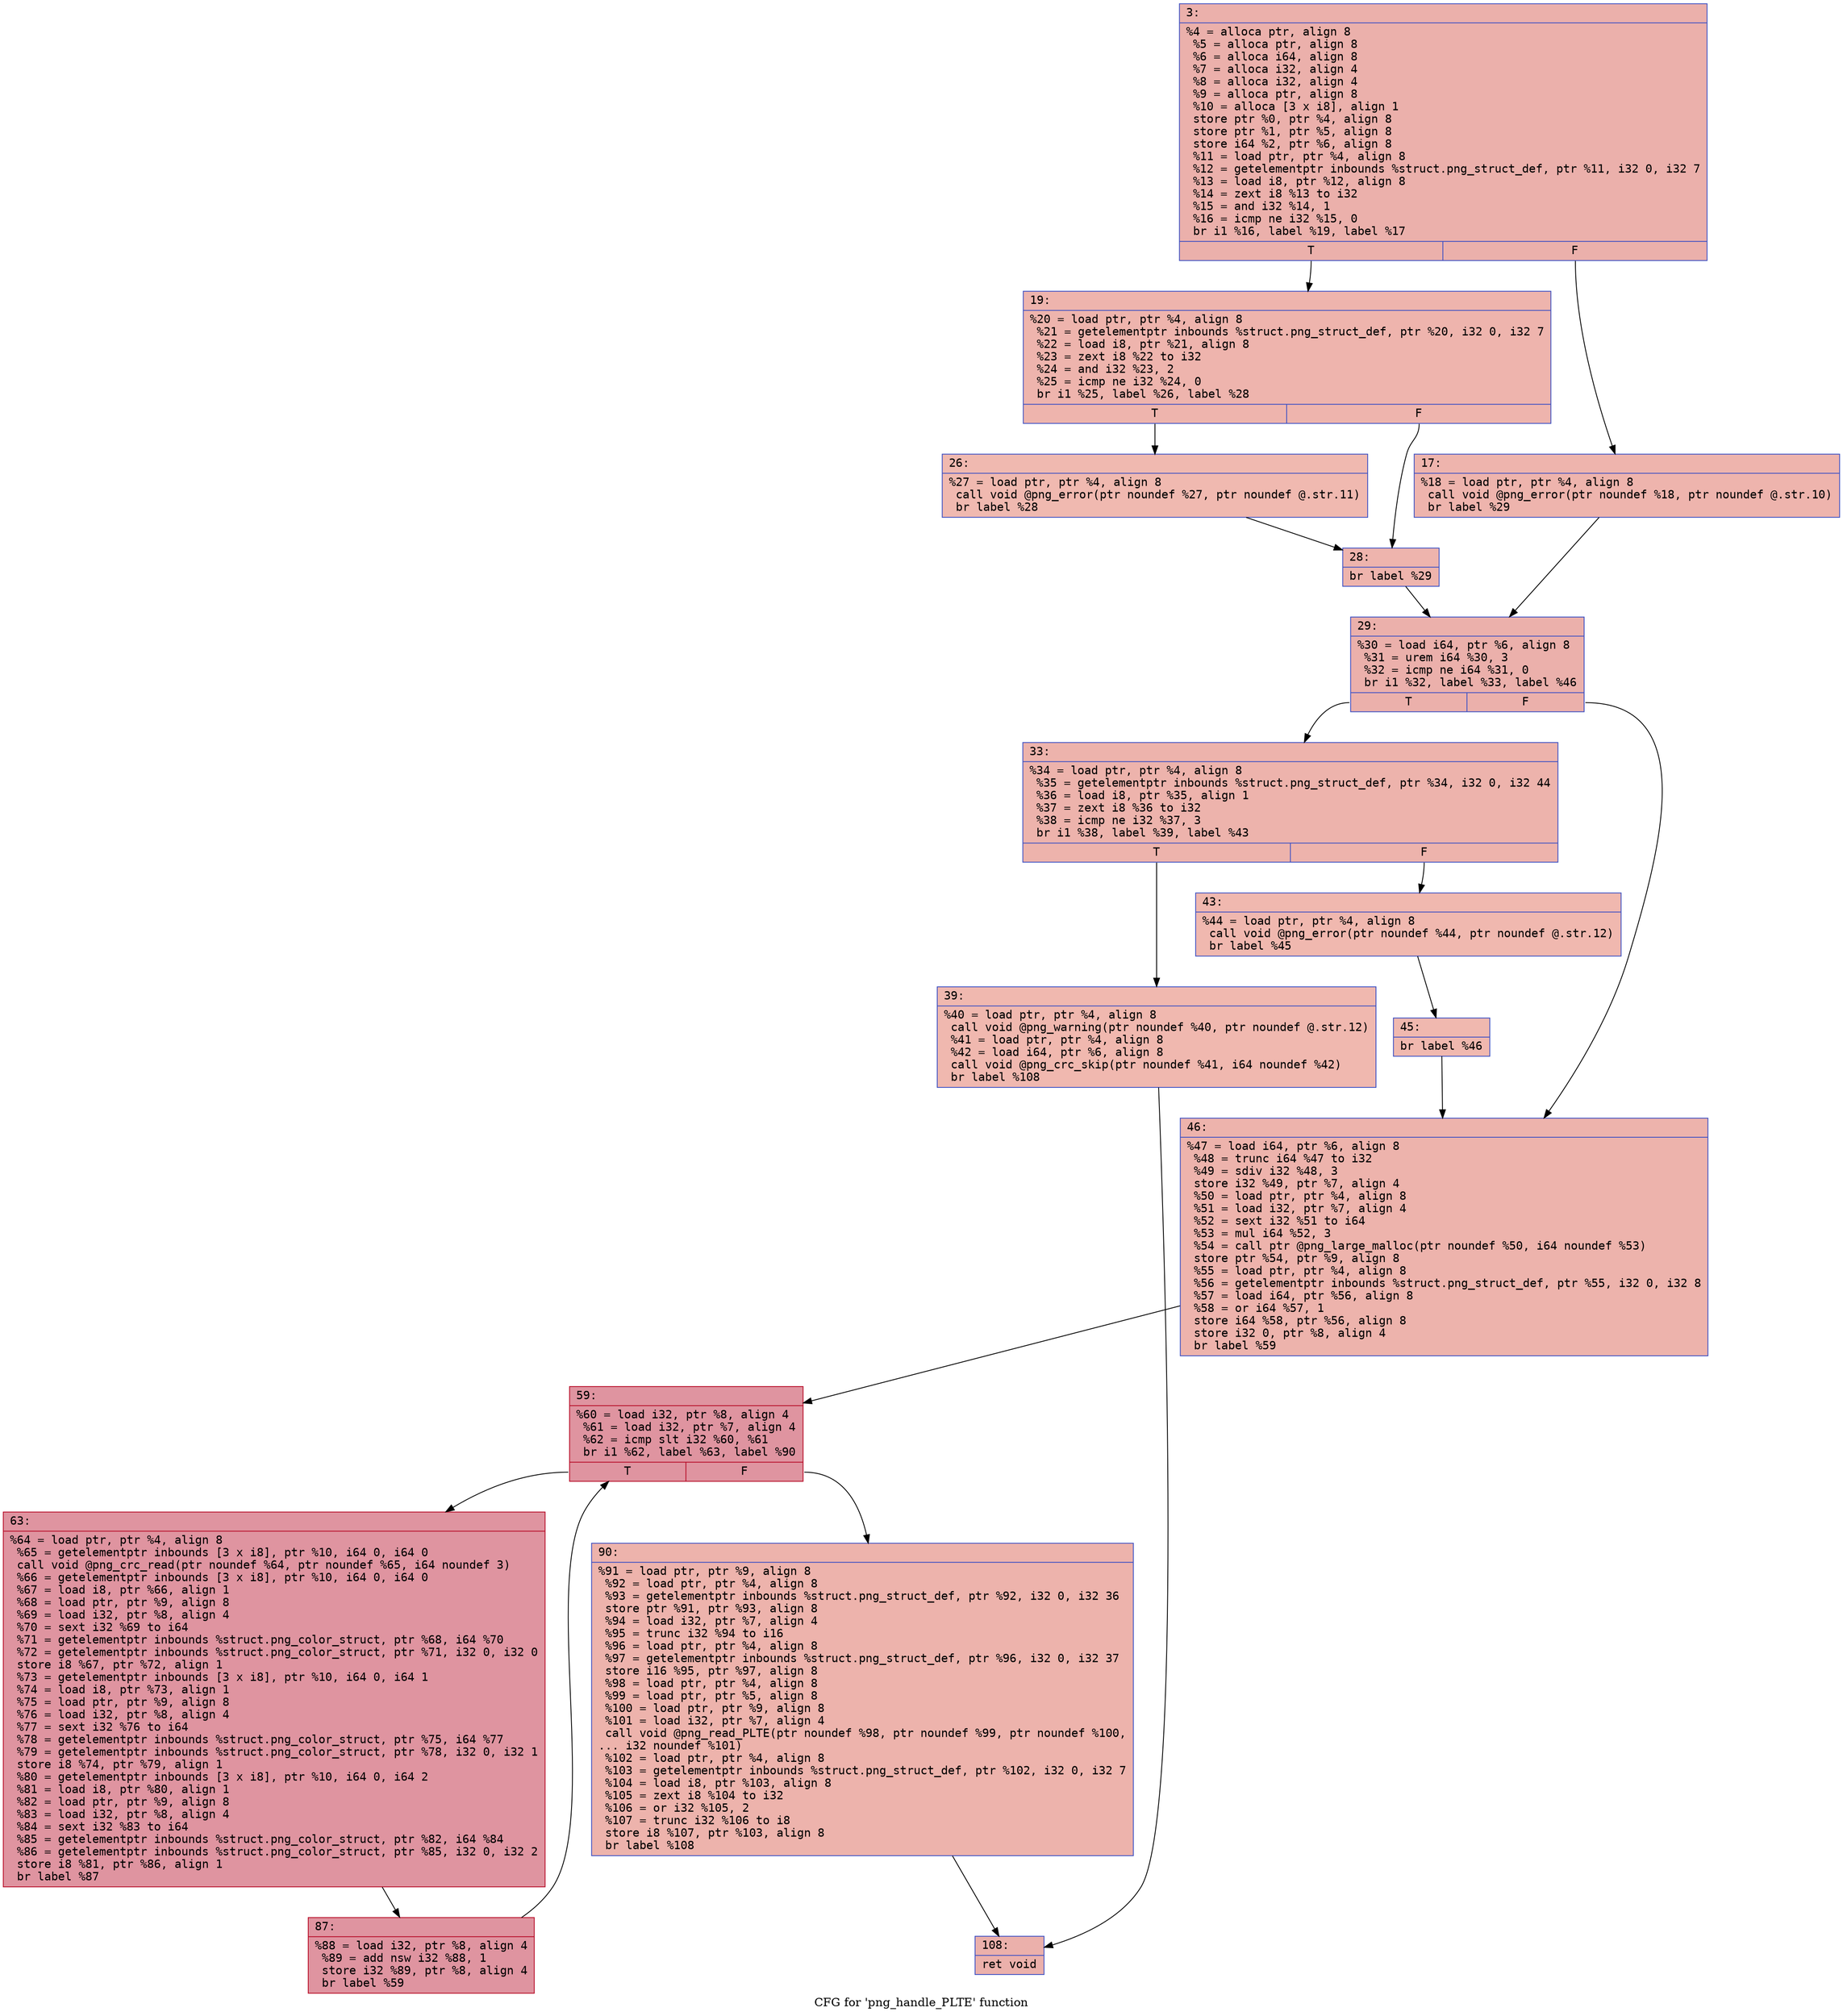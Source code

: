 digraph "CFG for 'png_handle_PLTE' function" {
	label="CFG for 'png_handle_PLTE' function";

	Node0x600001f7b110 [shape=record,color="#3d50c3ff", style=filled, fillcolor="#d24b4070" fontname="Courier",label="{3:\l|  %4 = alloca ptr, align 8\l  %5 = alloca ptr, align 8\l  %6 = alloca i64, align 8\l  %7 = alloca i32, align 4\l  %8 = alloca i32, align 4\l  %9 = alloca ptr, align 8\l  %10 = alloca [3 x i8], align 1\l  store ptr %0, ptr %4, align 8\l  store ptr %1, ptr %5, align 8\l  store i64 %2, ptr %6, align 8\l  %11 = load ptr, ptr %4, align 8\l  %12 = getelementptr inbounds %struct.png_struct_def, ptr %11, i32 0, i32 7\l  %13 = load i8, ptr %12, align 8\l  %14 = zext i8 %13 to i32\l  %15 = and i32 %14, 1\l  %16 = icmp ne i32 %15, 0\l  br i1 %16, label %19, label %17\l|{<s0>T|<s1>F}}"];
	Node0x600001f7b110:s0 -> Node0x600001f7b1b0[tooltip="3 -> 19\nProbability 50.00%" ];
	Node0x600001f7b110:s1 -> Node0x600001f7b160[tooltip="3 -> 17\nProbability 50.00%" ];
	Node0x600001f7b160 [shape=record,color="#3d50c3ff", style=filled, fillcolor="#d8564670" fontname="Courier",label="{17:\l|  %18 = load ptr, ptr %4, align 8\l  call void @png_error(ptr noundef %18, ptr noundef @.str.10)\l  br label %29\l}"];
	Node0x600001f7b160 -> Node0x600001f7b2a0[tooltip="17 -> 29\nProbability 100.00%" ];
	Node0x600001f7b1b0 [shape=record,color="#3d50c3ff", style=filled, fillcolor="#d8564670" fontname="Courier",label="{19:\l|  %20 = load ptr, ptr %4, align 8\l  %21 = getelementptr inbounds %struct.png_struct_def, ptr %20, i32 0, i32 7\l  %22 = load i8, ptr %21, align 8\l  %23 = zext i8 %22 to i32\l  %24 = and i32 %23, 2\l  %25 = icmp ne i32 %24, 0\l  br i1 %25, label %26, label %28\l|{<s0>T|<s1>F}}"];
	Node0x600001f7b1b0:s0 -> Node0x600001f7b200[tooltip="19 -> 26\nProbability 50.00%" ];
	Node0x600001f7b1b0:s1 -> Node0x600001f7b250[tooltip="19 -> 28\nProbability 50.00%" ];
	Node0x600001f7b200 [shape=record,color="#3d50c3ff", style=filled, fillcolor="#de614d70" fontname="Courier",label="{26:\l|  %27 = load ptr, ptr %4, align 8\l  call void @png_error(ptr noundef %27, ptr noundef @.str.11)\l  br label %28\l}"];
	Node0x600001f7b200 -> Node0x600001f7b250[tooltip="26 -> 28\nProbability 100.00%" ];
	Node0x600001f7b250 [shape=record,color="#3d50c3ff", style=filled, fillcolor="#d8564670" fontname="Courier",label="{28:\l|  br label %29\l}"];
	Node0x600001f7b250 -> Node0x600001f7b2a0[tooltip="28 -> 29\nProbability 100.00%" ];
	Node0x600001f7b2a0 [shape=record,color="#3d50c3ff", style=filled, fillcolor="#d24b4070" fontname="Courier",label="{29:\l|  %30 = load i64, ptr %6, align 8\l  %31 = urem i64 %30, 3\l  %32 = icmp ne i64 %31, 0\l  br i1 %32, label %33, label %46\l|{<s0>T|<s1>F}}"];
	Node0x600001f7b2a0:s0 -> Node0x600001f7b2f0[tooltip="29 -> 33\nProbability 62.50%" ];
	Node0x600001f7b2a0:s1 -> Node0x600001f7b430[tooltip="29 -> 46\nProbability 37.50%" ];
	Node0x600001f7b2f0 [shape=record,color="#3d50c3ff", style=filled, fillcolor="#d6524470" fontname="Courier",label="{33:\l|  %34 = load ptr, ptr %4, align 8\l  %35 = getelementptr inbounds %struct.png_struct_def, ptr %34, i32 0, i32 44\l  %36 = load i8, ptr %35, align 1\l  %37 = zext i8 %36 to i32\l  %38 = icmp ne i32 %37, 3\l  br i1 %38, label %39, label %43\l|{<s0>T|<s1>F}}"];
	Node0x600001f7b2f0:s0 -> Node0x600001f7b340[tooltip="33 -> 39\nProbability 50.00%" ];
	Node0x600001f7b2f0:s1 -> Node0x600001f7b390[tooltip="33 -> 43\nProbability 50.00%" ];
	Node0x600001f7b340 [shape=record,color="#3d50c3ff", style=filled, fillcolor="#dc5d4a70" fontname="Courier",label="{39:\l|  %40 = load ptr, ptr %4, align 8\l  call void @png_warning(ptr noundef %40, ptr noundef @.str.12)\l  %41 = load ptr, ptr %4, align 8\l  %42 = load i64, ptr %6, align 8\l  call void @png_crc_skip(ptr noundef %41, i64 noundef %42)\l  br label %108\l}"];
	Node0x600001f7b340 -> Node0x600001f7b5c0[tooltip="39 -> 108\nProbability 100.00%" ];
	Node0x600001f7b390 [shape=record,color="#3d50c3ff", style=filled, fillcolor="#dc5d4a70" fontname="Courier",label="{43:\l|  %44 = load ptr, ptr %4, align 8\l  call void @png_error(ptr noundef %44, ptr noundef @.str.12)\l  br label %45\l}"];
	Node0x600001f7b390 -> Node0x600001f7b3e0[tooltip="43 -> 45\nProbability 100.00%" ];
	Node0x600001f7b3e0 [shape=record,color="#3d50c3ff", style=filled, fillcolor="#dc5d4a70" fontname="Courier",label="{45:\l|  br label %46\l}"];
	Node0x600001f7b3e0 -> Node0x600001f7b430[tooltip="45 -> 46\nProbability 100.00%" ];
	Node0x600001f7b430 [shape=record,color="#3d50c3ff", style=filled, fillcolor="#d6524470" fontname="Courier",label="{46:\l|  %47 = load i64, ptr %6, align 8\l  %48 = trunc i64 %47 to i32\l  %49 = sdiv i32 %48, 3\l  store i32 %49, ptr %7, align 4\l  %50 = load ptr, ptr %4, align 8\l  %51 = load i32, ptr %7, align 4\l  %52 = sext i32 %51 to i64\l  %53 = mul i64 %52, 3\l  %54 = call ptr @png_large_malloc(ptr noundef %50, i64 noundef %53)\l  store ptr %54, ptr %9, align 8\l  %55 = load ptr, ptr %4, align 8\l  %56 = getelementptr inbounds %struct.png_struct_def, ptr %55, i32 0, i32 8\l  %57 = load i64, ptr %56, align 8\l  %58 = or i64 %57, 1\l  store i64 %58, ptr %56, align 8\l  store i32 0, ptr %8, align 4\l  br label %59\l}"];
	Node0x600001f7b430 -> Node0x600001f7b480[tooltip="46 -> 59\nProbability 100.00%" ];
	Node0x600001f7b480 [shape=record,color="#b70d28ff", style=filled, fillcolor="#b70d2870" fontname="Courier",label="{59:\l|  %60 = load i32, ptr %8, align 4\l  %61 = load i32, ptr %7, align 4\l  %62 = icmp slt i32 %60, %61\l  br i1 %62, label %63, label %90\l|{<s0>T|<s1>F}}"];
	Node0x600001f7b480:s0 -> Node0x600001f7b4d0[tooltip="59 -> 63\nProbability 96.88%" ];
	Node0x600001f7b480:s1 -> Node0x600001f7b570[tooltip="59 -> 90\nProbability 3.12%" ];
	Node0x600001f7b4d0 [shape=record,color="#b70d28ff", style=filled, fillcolor="#b70d2870" fontname="Courier",label="{63:\l|  %64 = load ptr, ptr %4, align 8\l  %65 = getelementptr inbounds [3 x i8], ptr %10, i64 0, i64 0\l  call void @png_crc_read(ptr noundef %64, ptr noundef %65, i64 noundef 3)\l  %66 = getelementptr inbounds [3 x i8], ptr %10, i64 0, i64 0\l  %67 = load i8, ptr %66, align 1\l  %68 = load ptr, ptr %9, align 8\l  %69 = load i32, ptr %8, align 4\l  %70 = sext i32 %69 to i64\l  %71 = getelementptr inbounds %struct.png_color_struct, ptr %68, i64 %70\l  %72 = getelementptr inbounds %struct.png_color_struct, ptr %71, i32 0, i32 0\l  store i8 %67, ptr %72, align 1\l  %73 = getelementptr inbounds [3 x i8], ptr %10, i64 0, i64 1\l  %74 = load i8, ptr %73, align 1\l  %75 = load ptr, ptr %9, align 8\l  %76 = load i32, ptr %8, align 4\l  %77 = sext i32 %76 to i64\l  %78 = getelementptr inbounds %struct.png_color_struct, ptr %75, i64 %77\l  %79 = getelementptr inbounds %struct.png_color_struct, ptr %78, i32 0, i32 1\l  store i8 %74, ptr %79, align 1\l  %80 = getelementptr inbounds [3 x i8], ptr %10, i64 0, i64 2\l  %81 = load i8, ptr %80, align 1\l  %82 = load ptr, ptr %9, align 8\l  %83 = load i32, ptr %8, align 4\l  %84 = sext i32 %83 to i64\l  %85 = getelementptr inbounds %struct.png_color_struct, ptr %82, i64 %84\l  %86 = getelementptr inbounds %struct.png_color_struct, ptr %85, i32 0, i32 2\l  store i8 %81, ptr %86, align 1\l  br label %87\l}"];
	Node0x600001f7b4d0 -> Node0x600001f7b520[tooltip="63 -> 87\nProbability 100.00%" ];
	Node0x600001f7b520 [shape=record,color="#b70d28ff", style=filled, fillcolor="#b70d2870" fontname="Courier",label="{87:\l|  %88 = load i32, ptr %8, align 4\l  %89 = add nsw i32 %88, 1\l  store i32 %89, ptr %8, align 4\l  br label %59\l}"];
	Node0x600001f7b520 -> Node0x600001f7b480[tooltip="87 -> 59\nProbability 100.00%" ];
	Node0x600001f7b570 [shape=record,color="#3d50c3ff", style=filled, fillcolor="#d6524470" fontname="Courier",label="{90:\l|  %91 = load ptr, ptr %9, align 8\l  %92 = load ptr, ptr %4, align 8\l  %93 = getelementptr inbounds %struct.png_struct_def, ptr %92, i32 0, i32 36\l  store ptr %91, ptr %93, align 8\l  %94 = load i32, ptr %7, align 4\l  %95 = trunc i32 %94 to i16\l  %96 = load ptr, ptr %4, align 8\l  %97 = getelementptr inbounds %struct.png_struct_def, ptr %96, i32 0, i32 37\l  store i16 %95, ptr %97, align 8\l  %98 = load ptr, ptr %4, align 8\l  %99 = load ptr, ptr %5, align 8\l  %100 = load ptr, ptr %9, align 8\l  %101 = load i32, ptr %7, align 4\l  call void @png_read_PLTE(ptr noundef %98, ptr noundef %99, ptr noundef %100,\l... i32 noundef %101)\l  %102 = load ptr, ptr %4, align 8\l  %103 = getelementptr inbounds %struct.png_struct_def, ptr %102, i32 0, i32 7\l  %104 = load i8, ptr %103, align 8\l  %105 = zext i8 %104 to i32\l  %106 = or i32 %105, 2\l  %107 = trunc i32 %106 to i8\l  store i8 %107, ptr %103, align 8\l  br label %108\l}"];
	Node0x600001f7b570 -> Node0x600001f7b5c0[tooltip="90 -> 108\nProbability 100.00%" ];
	Node0x600001f7b5c0 [shape=record,color="#3d50c3ff", style=filled, fillcolor="#d24b4070" fontname="Courier",label="{108:\l|  ret void\l}"];
}
